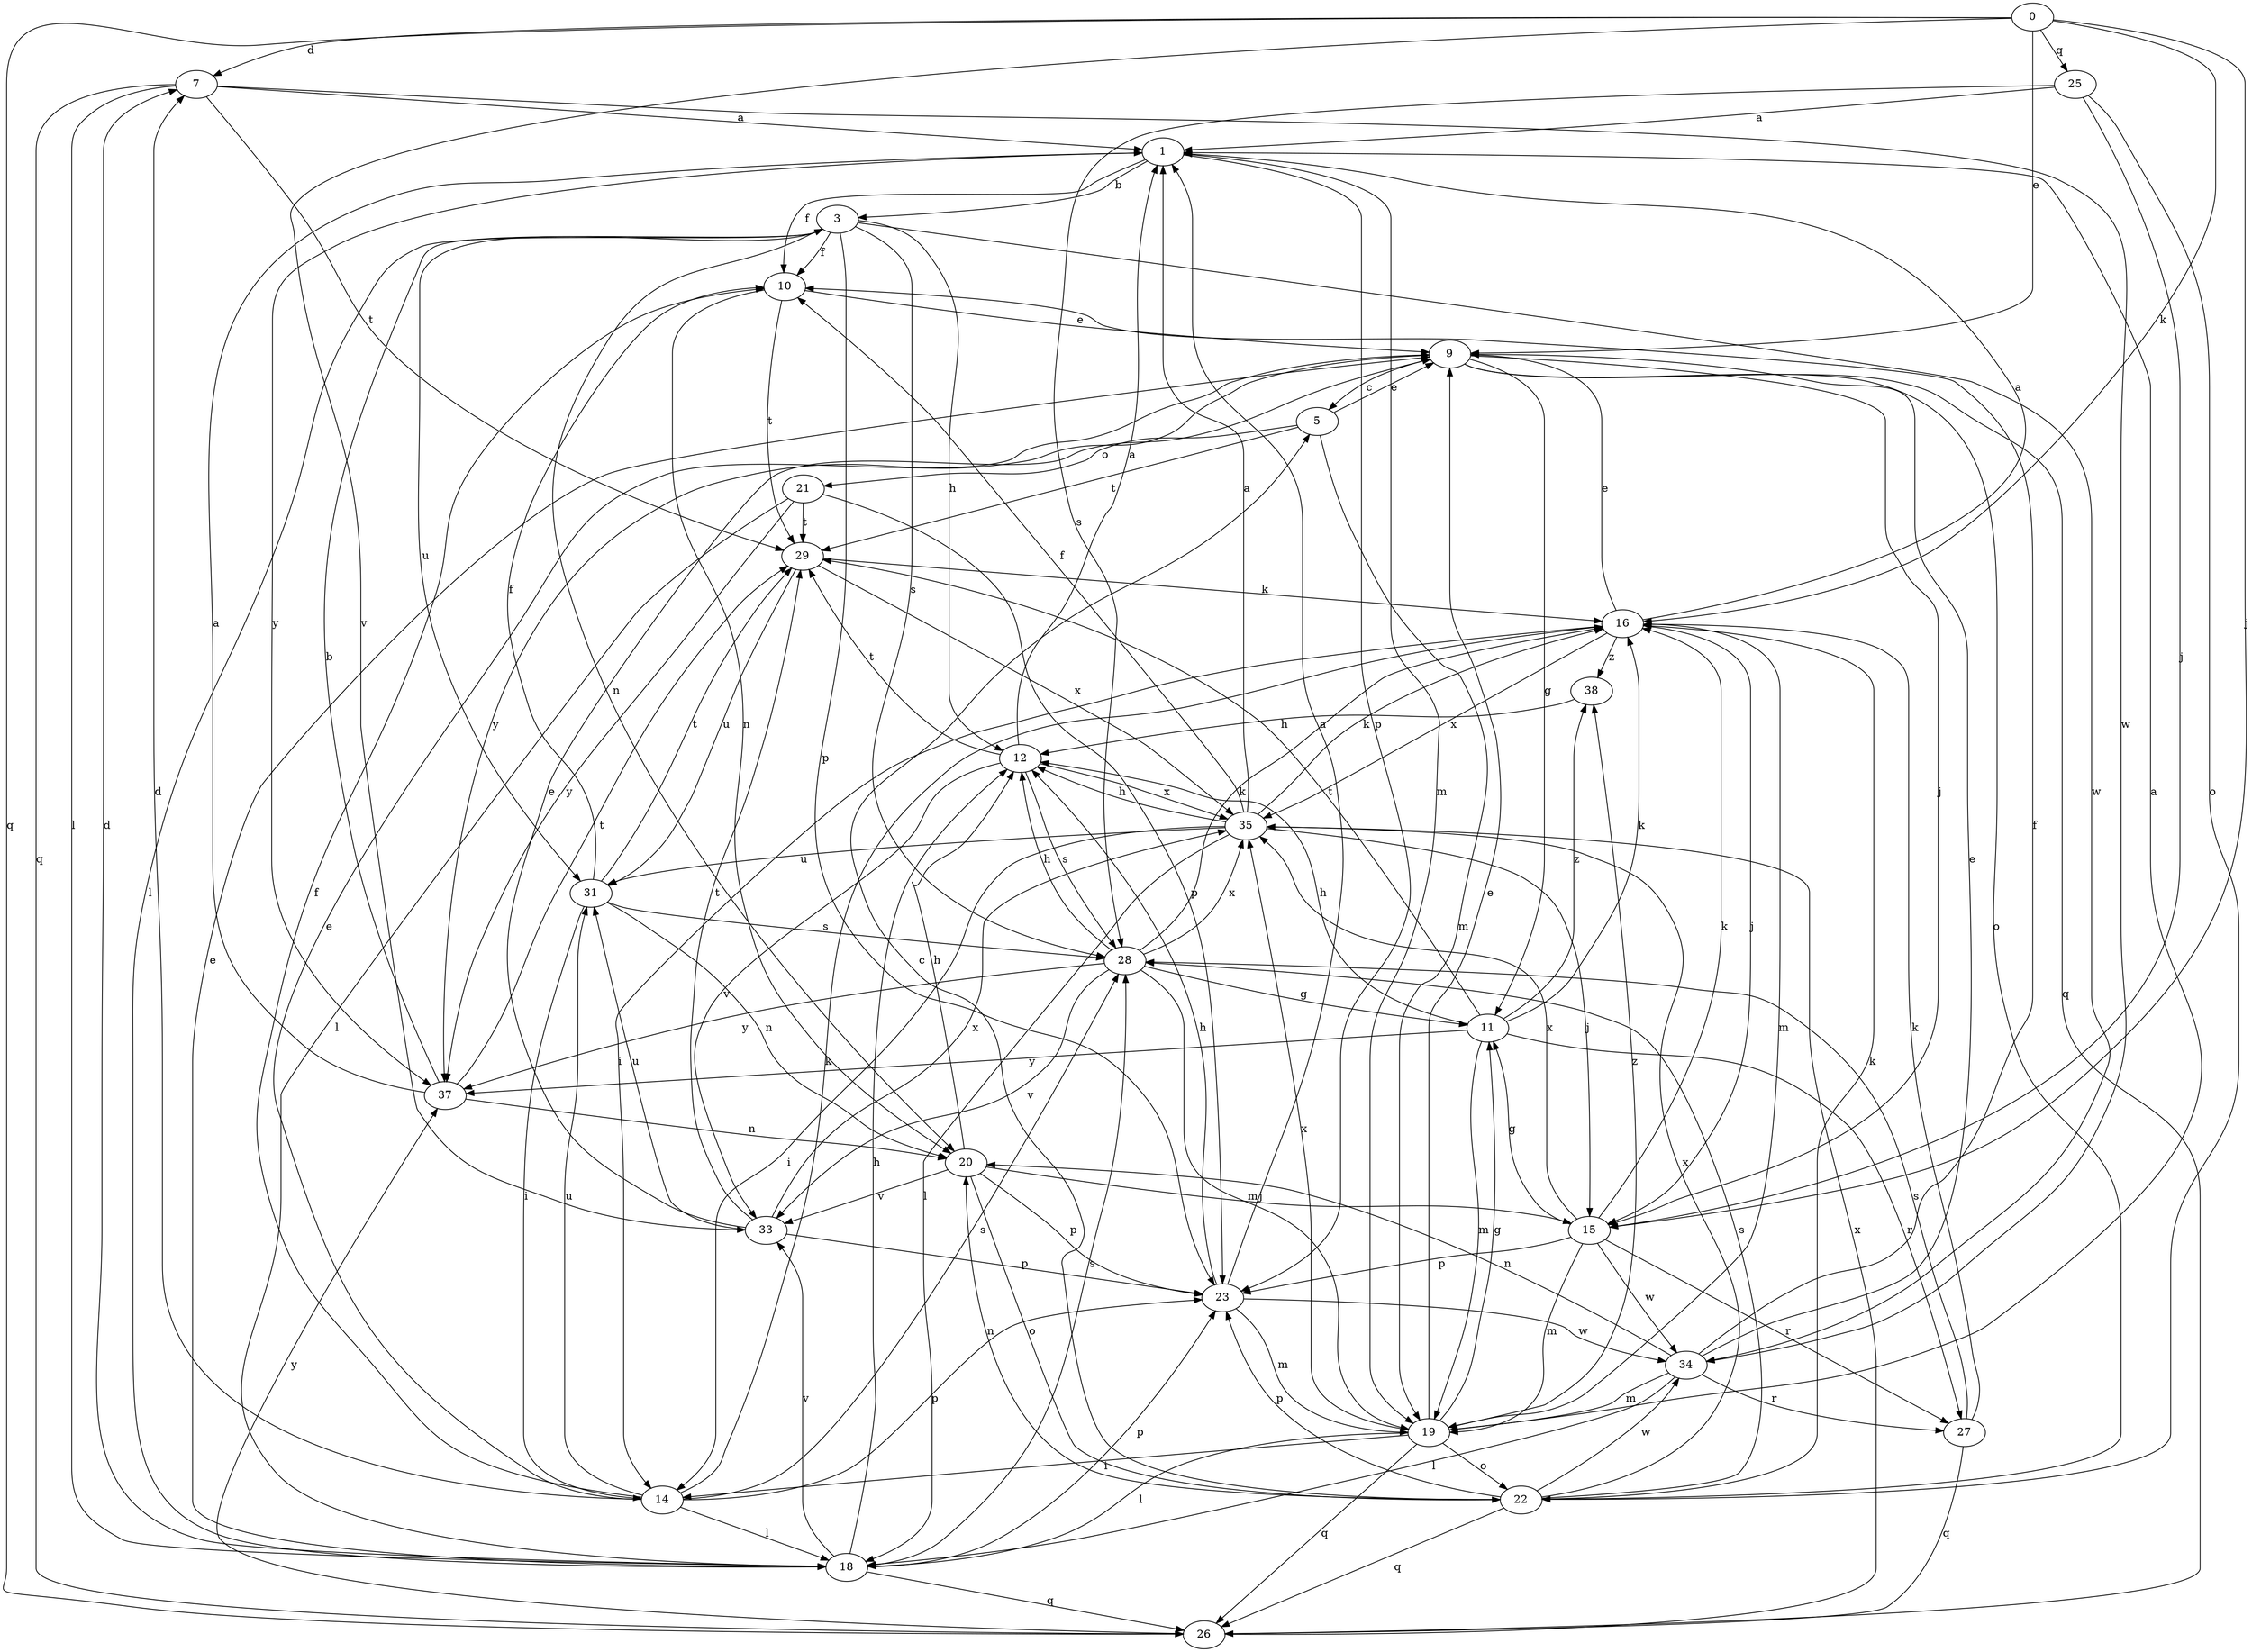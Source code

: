strict digraph  {
0;
1;
3;
5;
7;
9;
10;
11;
12;
14;
15;
16;
18;
19;
20;
21;
22;
23;
25;
26;
27;
28;
29;
31;
33;
34;
35;
37;
38;
0 -> 7  [label=d];
0 -> 9  [label=e];
0 -> 15  [label=j];
0 -> 16  [label=k];
0 -> 25  [label=q];
0 -> 26  [label=q];
0 -> 33  [label=v];
1 -> 3  [label=b];
1 -> 10  [label=f];
1 -> 19  [label=m];
1 -> 23  [label=p];
1 -> 37  [label=y];
3 -> 10  [label=f];
3 -> 12  [label=h];
3 -> 18  [label=l];
3 -> 20  [label=n];
3 -> 23  [label=p];
3 -> 28  [label=s];
3 -> 31  [label=u];
3 -> 34  [label=w];
5 -> 9  [label=e];
5 -> 19  [label=m];
5 -> 21  [label=o];
5 -> 29  [label=t];
7 -> 1  [label=a];
7 -> 18  [label=l];
7 -> 26  [label=q];
7 -> 29  [label=t];
7 -> 34  [label=w];
9 -> 5  [label=c];
9 -> 11  [label=g];
9 -> 15  [label=j];
9 -> 22  [label=o];
9 -> 26  [label=q];
9 -> 37  [label=y];
10 -> 9  [label=e];
10 -> 20  [label=n];
10 -> 29  [label=t];
11 -> 12  [label=h];
11 -> 16  [label=k];
11 -> 19  [label=m];
11 -> 27  [label=r];
11 -> 29  [label=t];
11 -> 37  [label=y];
11 -> 38  [label=z];
12 -> 1  [label=a];
12 -> 28  [label=s];
12 -> 29  [label=t];
12 -> 33  [label=v];
12 -> 35  [label=x];
14 -> 7  [label=d];
14 -> 9  [label=e];
14 -> 10  [label=f];
14 -> 16  [label=k];
14 -> 18  [label=l];
14 -> 23  [label=p];
14 -> 28  [label=s];
14 -> 31  [label=u];
15 -> 11  [label=g];
15 -> 16  [label=k];
15 -> 19  [label=m];
15 -> 23  [label=p];
15 -> 27  [label=r];
15 -> 34  [label=w];
15 -> 35  [label=x];
16 -> 1  [label=a];
16 -> 9  [label=e];
16 -> 14  [label=i];
16 -> 15  [label=j];
16 -> 19  [label=m];
16 -> 35  [label=x];
16 -> 38  [label=z];
18 -> 7  [label=d];
18 -> 9  [label=e];
18 -> 12  [label=h];
18 -> 23  [label=p];
18 -> 26  [label=q];
18 -> 28  [label=s];
18 -> 33  [label=v];
19 -> 1  [label=a];
19 -> 9  [label=e];
19 -> 11  [label=g];
19 -> 14  [label=i];
19 -> 18  [label=l];
19 -> 22  [label=o];
19 -> 26  [label=q];
19 -> 35  [label=x];
19 -> 38  [label=z];
20 -> 12  [label=h];
20 -> 15  [label=j];
20 -> 22  [label=o];
20 -> 23  [label=p];
20 -> 33  [label=v];
21 -> 18  [label=l];
21 -> 23  [label=p];
21 -> 29  [label=t];
21 -> 37  [label=y];
22 -> 5  [label=c];
22 -> 16  [label=k];
22 -> 20  [label=n];
22 -> 23  [label=p];
22 -> 26  [label=q];
22 -> 28  [label=s];
22 -> 34  [label=w];
22 -> 35  [label=x];
23 -> 1  [label=a];
23 -> 12  [label=h];
23 -> 19  [label=m];
23 -> 34  [label=w];
25 -> 1  [label=a];
25 -> 15  [label=j];
25 -> 22  [label=o];
25 -> 28  [label=s];
26 -> 35  [label=x];
26 -> 37  [label=y];
27 -> 16  [label=k];
27 -> 26  [label=q];
27 -> 28  [label=s];
28 -> 11  [label=g];
28 -> 12  [label=h];
28 -> 16  [label=k];
28 -> 19  [label=m];
28 -> 33  [label=v];
28 -> 35  [label=x];
28 -> 37  [label=y];
29 -> 16  [label=k];
29 -> 31  [label=u];
29 -> 35  [label=x];
31 -> 10  [label=f];
31 -> 14  [label=i];
31 -> 20  [label=n];
31 -> 28  [label=s];
31 -> 29  [label=t];
33 -> 9  [label=e];
33 -> 23  [label=p];
33 -> 29  [label=t];
33 -> 31  [label=u];
33 -> 35  [label=x];
34 -> 9  [label=e];
34 -> 10  [label=f];
34 -> 18  [label=l];
34 -> 19  [label=m];
34 -> 20  [label=n];
34 -> 27  [label=r];
35 -> 1  [label=a];
35 -> 10  [label=f];
35 -> 12  [label=h];
35 -> 14  [label=i];
35 -> 15  [label=j];
35 -> 16  [label=k];
35 -> 18  [label=l];
35 -> 31  [label=u];
37 -> 1  [label=a];
37 -> 3  [label=b];
37 -> 20  [label=n];
37 -> 29  [label=t];
38 -> 12  [label=h];
}
